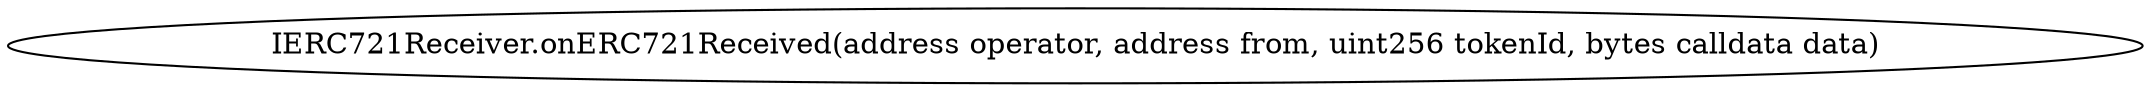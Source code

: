 digraph "" {
	graph [bb="0,0,860.88,36"];
	node [label="\N"];
	"IERC721Receiver.onERC721Received(address operator, address from, uint256 tokenId, bytes calldata data)"	 [height=0.5,
		pos="430.44,18",
		width=11.957];
}
digraph "" {
	graph [bb="0,0,860.88,36"];
	node [label="\N"];
	"IERC721Receiver.onERC721Received(address operator, address from, uint256 tokenId, bytes calldata data)"	 [height=0.5,
		pos="430.44,18",
		width=11.957];
}

